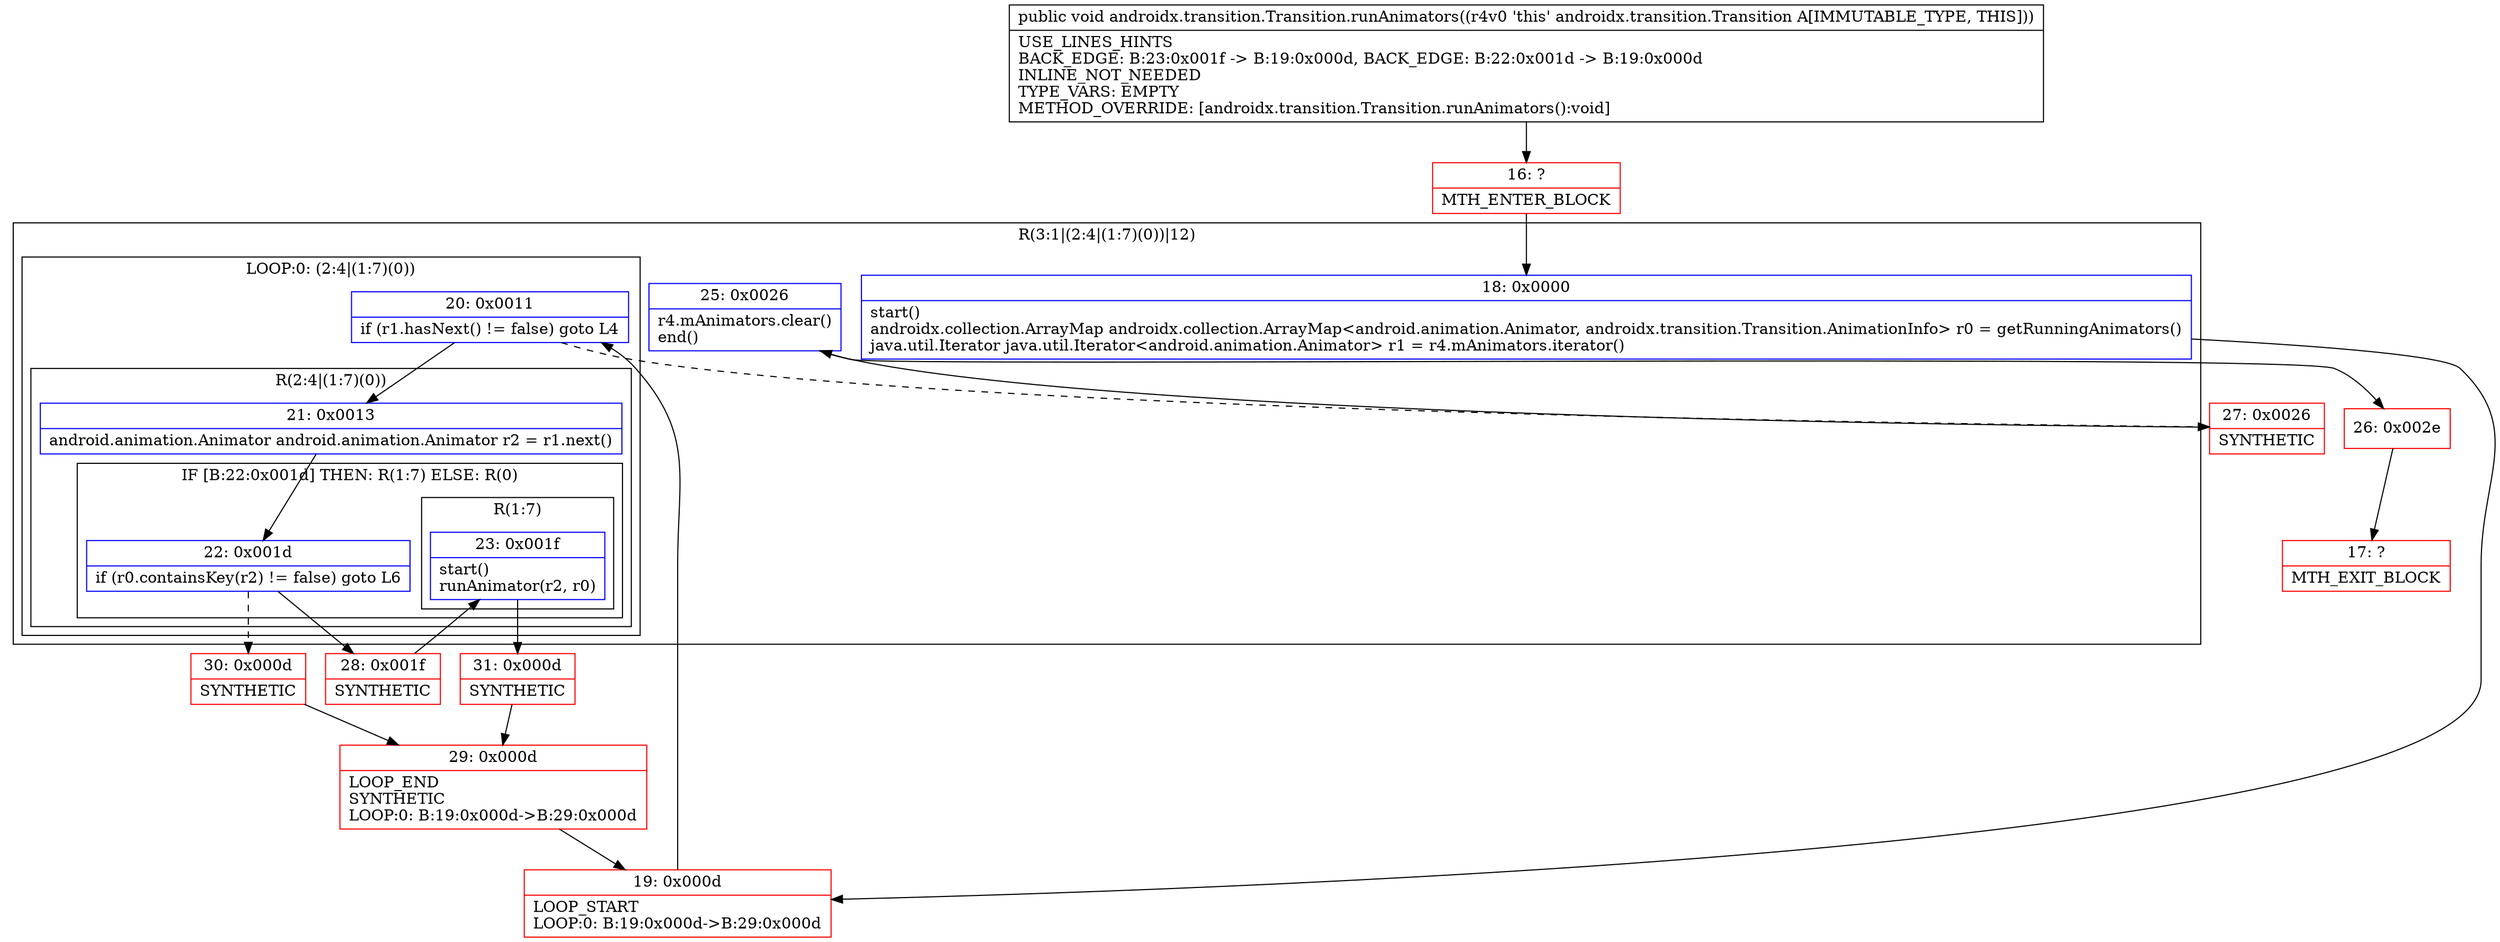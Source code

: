 digraph "CFG forandroidx.transition.Transition.runAnimators()V" {
subgraph cluster_Region_61240760 {
label = "R(3:1|(2:4|(1:7)(0))|12)";
node [shape=record,color=blue];
Node_18 [shape=record,label="{18\:\ 0x0000|start()\landroidx.collection.ArrayMap androidx.collection.ArrayMap\<android.animation.Animator, androidx.transition.Transition.AnimationInfo\> r0 = getRunningAnimators()\ljava.util.Iterator java.util.Iterator\<android.animation.Animator\> r1 = r4.mAnimators.iterator()\l}"];
subgraph cluster_LoopRegion_1259902581 {
label = "LOOP:0: (2:4|(1:7)(0))";
node [shape=record,color=blue];
Node_20 [shape=record,label="{20\:\ 0x0011|if (r1.hasNext() != false) goto L4\l}"];
subgraph cluster_Region_2065903899 {
label = "R(2:4|(1:7)(0))";
node [shape=record,color=blue];
Node_21 [shape=record,label="{21\:\ 0x0013|android.animation.Animator android.animation.Animator r2 = r1.next()\l}"];
subgraph cluster_IfRegion_2026430404 {
label = "IF [B:22:0x001d] THEN: R(1:7) ELSE: R(0)";
node [shape=record,color=blue];
Node_22 [shape=record,label="{22\:\ 0x001d|if (r0.containsKey(r2) != false) goto L6\l}"];
subgraph cluster_Region_1949365988 {
label = "R(1:7)";
node [shape=record,color=blue];
Node_23 [shape=record,label="{23\:\ 0x001f|start()\lrunAnimator(r2, r0)\l}"];
}
subgraph cluster_Region_1566508293 {
label = "R(0)";
node [shape=record,color=blue];
}
}
}
}
Node_25 [shape=record,label="{25\:\ 0x0026|r4.mAnimators.clear()\lend()\l}"];
}
Node_16 [shape=record,color=red,label="{16\:\ ?|MTH_ENTER_BLOCK\l}"];
Node_19 [shape=record,color=red,label="{19\:\ 0x000d|LOOP_START\lLOOP:0: B:19:0x000d\-\>B:29:0x000d\l}"];
Node_28 [shape=record,color=red,label="{28\:\ 0x001f|SYNTHETIC\l}"];
Node_31 [shape=record,color=red,label="{31\:\ 0x000d|SYNTHETIC\l}"];
Node_29 [shape=record,color=red,label="{29\:\ 0x000d|LOOP_END\lSYNTHETIC\lLOOP:0: B:19:0x000d\-\>B:29:0x000d\l}"];
Node_30 [shape=record,color=red,label="{30\:\ 0x000d|SYNTHETIC\l}"];
Node_27 [shape=record,color=red,label="{27\:\ 0x0026|SYNTHETIC\l}"];
Node_26 [shape=record,color=red,label="{26\:\ 0x002e}"];
Node_17 [shape=record,color=red,label="{17\:\ ?|MTH_EXIT_BLOCK\l}"];
MethodNode[shape=record,label="{public void androidx.transition.Transition.runAnimators((r4v0 'this' androidx.transition.Transition A[IMMUTABLE_TYPE, THIS]))  | USE_LINES_HINTS\lBACK_EDGE: B:23:0x001f \-\> B:19:0x000d, BACK_EDGE: B:22:0x001d \-\> B:19:0x000d\lINLINE_NOT_NEEDED\lTYPE_VARS: EMPTY\lMETHOD_OVERRIDE: [androidx.transition.Transition.runAnimators():void]\l}"];
MethodNode -> Node_16;Node_18 -> Node_19;
Node_20 -> Node_21;
Node_20 -> Node_27[style=dashed];
Node_21 -> Node_22;
Node_22 -> Node_28;
Node_22 -> Node_30[style=dashed];
Node_23 -> Node_31;
Node_25 -> Node_26;
Node_16 -> Node_18;
Node_19 -> Node_20;
Node_28 -> Node_23;
Node_31 -> Node_29;
Node_29 -> Node_19;
Node_30 -> Node_29;
Node_27 -> Node_25;
Node_26 -> Node_17;
}

